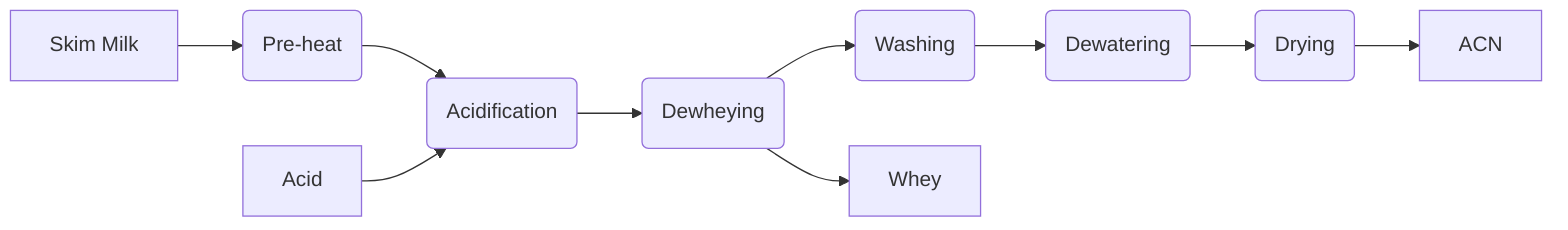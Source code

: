 flowchart LR

A[|borders:n|Skim Milk] --> B(Pre-heat)

B --> C(Acidification)

C --> D(Dewheying)

D --> E(Washing)

E --> F(Dewatering)

F --> G(Drying)

G --> H[|borders:n|ACN]

K[|borders:n|Acid] --> C(Acidification)

D --> J[|borders:n|Whey]